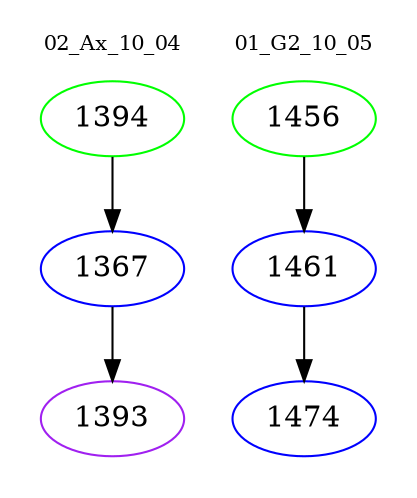 digraph{
subgraph cluster_0 {
color = white
label = "02_Ax_10_04";
fontsize=10;
T0_1394 [label="1394", color="green"]
T0_1394 -> T0_1367 [color="black"]
T0_1367 [label="1367", color="blue"]
T0_1367 -> T0_1393 [color="black"]
T0_1393 [label="1393", color="purple"]
}
subgraph cluster_1 {
color = white
label = "01_G2_10_05";
fontsize=10;
T1_1456 [label="1456", color="green"]
T1_1456 -> T1_1461 [color="black"]
T1_1461 [label="1461", color="blue"]
T1_1461 -> T1_1474 [color="black"]
T1_1474 [label="1474", color="blue"]
}
}

